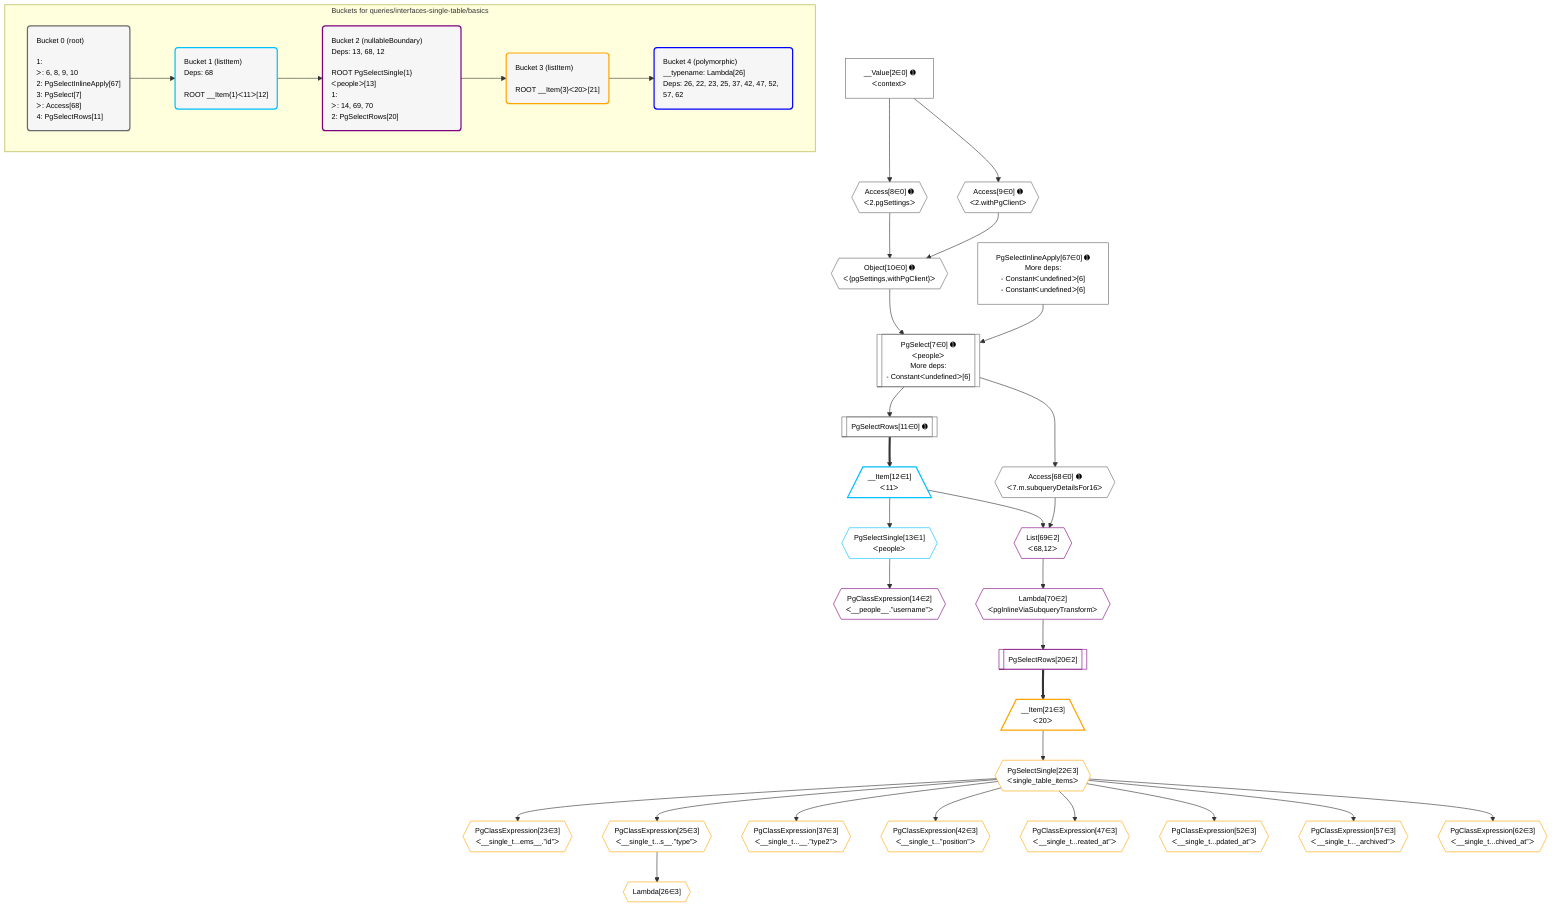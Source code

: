 %%{init: {'themeVariables': { 'fontSize': '12px'}}}%%
graph TD
    classDef path fill:#eee,stroke:#000,color:#000
    classDef plan fill:#fff,stroke-width:1px,color:#000
    classDef itemplan fill:#fff,stroke-width:2px,color:#000
    classDef unbatchedplan fill:#dff,stroke-width:1px,color:#000
    classDef sideeffectplan fill:#fcc,stroke-width:2px,color:#000
    classDef bucket fill:#f6f6f6,color:#000,stroke-width:2px,text-align:left

    subgraph "Buckets for queries/interfaces-single-table/basics"
    Bucket0("Bucket 0 (root)<br /><br />1: <br />ᐳ: 6, 8, 9, 10<br />2: PgSelectInlineApply[67]<br />3: PgSelect[7]<br />ᐳ: Access[68]<br />4: PgSelectRows[11]"):::bucket
    Bucket1("Bucket 1 (listItem)<br />Deps: 68<br /><br />ROOT __Item{1}ᐸ11ᐳ[12]"):::bucket
    Bucket2("Bucket 2 (nullableBoundary)<br />Deps: 13, 68, 12<br /><br />ROOT PgSelectSingle{1}ᐸpeopleᐳ[13]<br />1: <br />ᐳ: 14, 69, 70<br />2: PgSelectRows[20]"):::bucket
    Bucket3("Bucket 3 (listItem)<br /><br />ROOT __Item{3}ᐸ20ᐳ[21]"):::bucket
    Bucket4("Bucket 4 (polymorphic)<br />__typename: Lambda[26]<br />Deps: 26, 22, 23, 25, 37, 42, 47, 52, 57, 62"):::bucket
    end
    Bucket0 --> Bucket1
    Bucket1 --> Bucket2
    Bucket2 --> Bucket3
    Bucket3 --> Bucket4

    %% plan dependencies
    PgSelect7[["PgSelect[7∈0] ➊<br />ᐸpeopleᐳ<br />More deps:<br />- Constantᐸundefinedᐳ[6]"]]:::plan
    Object10{{"Object[10∈0] ➊<br />ᐸ{pgSettings,withPgClient}ᐳ"}}:::plan
    PgSelectInlineApply67["PgSelectInlineApply[67∈0] ➊<br />More deps:<br />- Constantᐸundefinedᐳ[6]<br />- Constantᐸundefinedᐳ[6]"]:::plan
    Object10 & PgSelectInlineApply67 --> PgSelect7
    Access8{{"Access[8∈0] ➊<br />ᐸ2.pgSettingsᐳ"}}:::plan
    Access9{{"Access[9∈0] ➊<br />ᐸ2.withPgClientᐳ"}}:::plan
    Access8 & Access9 --> Object10
    __Value2["__Value[2∈0] ➊<br />ᐸcontextᐳ"]:::plan
    __Value2 --> Access8
    __Value2 --> Access9
    PgSelectRows11[["PgSelectRows[11∈0] ➊"]]:::plan
    PgSelect7 --> PgSelectRows11
    Access68{{"Access[68∈0] ➊<br />ᐸ7.m.subqueryDetailsFor16ᐳ"}}:::plan
    PgSelect7 --> Access68
    __Item12[/"__Item[12∈1]<br />ᐸ11ᐳ"\]:::itemplan
    PgSelectRows11 ==> __Item12
    PgSelectSingle13{{"PgSelectSingle[13∈1]<br />ᐸpeopleᐳ"}}:::plan
    __Item12 --> PgSelectSingle13
    List69{{"List[69∈2]<br />ᐸ68,12ᐳ"}}:::plan
    Access68 & __Item12 --> List69
    PgClassExpression14{{"PgClassExpression[14∈2]<br />ᐸ__people__.”username”ᐳ"}}:::plan
    PgSelectSingle13 --> PgClassExpression14
    PgSelectRows20[["PgSelectRows[20∈2]"]]:::plan
    Lambda70{{"Lambda[70∈2]<br />ᐸpgInlineViaSubqueryTransformᐳ"}}:::plan
    Lambda70 --> PgSelectRows20
    List69 --> Lambda70
    __Item21[/"__Item[21∈3]<br />ᐸ20ᐳ"\]:::itemplan
    PgSelectRows20 ==> __Item21
    PgSelectSingle22{{"PgSelectSingle[22∈3]<br />ᐸsingle_table_itemsᐳ"}}:::plan
    __Item21 --> PgSelectSingle22
    PgClassExpression23{{"PgClassExpression[23∈3]<br />ᐸ__single_t...ems__.”id”ᐳ"}}:::plan
    PgSelectSingle22 --> PgClassExpression23
    PgClassExpression25{{"PgClassExpression[25∈3]<br />ᐸ__single_t...s__.”type”ᐳ"}}:::plan
    PgSelectSingle22 --> PgClassExpression25
    Lambda26{{"Lambda[26∈3]"}}:::plan
    PgClassExpression25 --> Lambda26
    PgClassExpression37{{"PgClassExpression[37∈3]<br />ᐸ__single_t...__.”type2”ᐳ"}}:::plan
    PgSelectSingle22 --> PgClassExpression37
    PgClassExpression42{{"PgClassExpression[42∈3]<br />ᐸ__single_t...”position”ᐳ"}}:::plan
    PgSelectSingle22 --> PgClassExpression42
    PgClassExpression47{{"PgClassExpression[47∈3]<br />ᐸ__single_t...reated_at”ᐳ"}}:::plan
    PgSelectSingle22 --> PgClassExpression47
    PgClassExpression52{{"PgClassExpression[52∈3]<br />ᐸ__single_t...pdated_at”ᐳ"}}:::plan
    PgSelectSingle22 --> PgClassExpression52
    PgClassExpression57{{"PgClassExpression[57∈3]<br />ᐸ__single_t..._archived”ᐳ"}}:::plan
    PgSelectSingle22 --> PgClassExpression57
    PgClassExpression62{{"PgClassExpression[62∈3]<br />ᐸ__single_t...chived_at”ᐳ"}}:::plan
    PgSelectSingle22 --> PgClassExpression62

    %% define steps
    classDef bucket0 stroke:#696969
    class Bucket0,__Value2,PgSelect7,Access8,Access9,Object10,PgSelectRows11,PgSelectInlineApply67,Access68 bucket0
    classDef bucket1 stroke:#00bfff
    class Bucket1,__Item12,PgSelectSingle13 bucket1
    classDef bucket2 stroke:#7f007f
    class Bucket2,PgClassExpression14,PgSelectRows20,List69,Lambda70 bucket2
    classDef bucket3 stroke:#ffa500
    class Bucket3,__Item21,PgSelectSingle22,PgClassExpression23,PgClassExpression25,Lambda26,PgClassExpression37,PgClassExpression42,PgClassExpression47,PgClassExpression52,PgClassExpression57,PgClassExpression62 bucket3
    classDef bucket4 stroke:#0000ff
    class Bucket4 bucket4